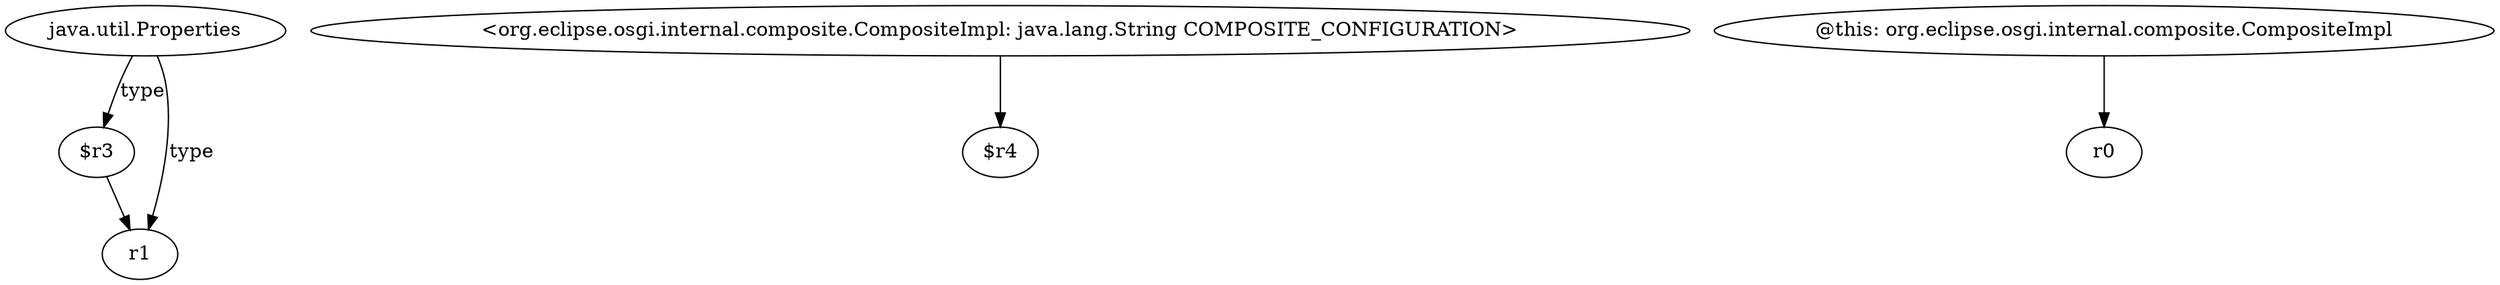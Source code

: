 digraph g {
0[label="java.util.Properties"]
1[label="$r3"]
0->1[label="type"]
2[label="r1"]
1->2[label=""]
3[label="<org.eclipse.osgi.internal.composite.CompositeImpl: java.lang.String COMPOSITE_CONFIGURATION>"]
4[label="$r4"]
3->4[label=""]
5[label="@this: org.eclipse.osgi.internal.composite.CompositeImpl"]
6[label="r0"]
5->6[label=""]
0->2[label="type"]
}